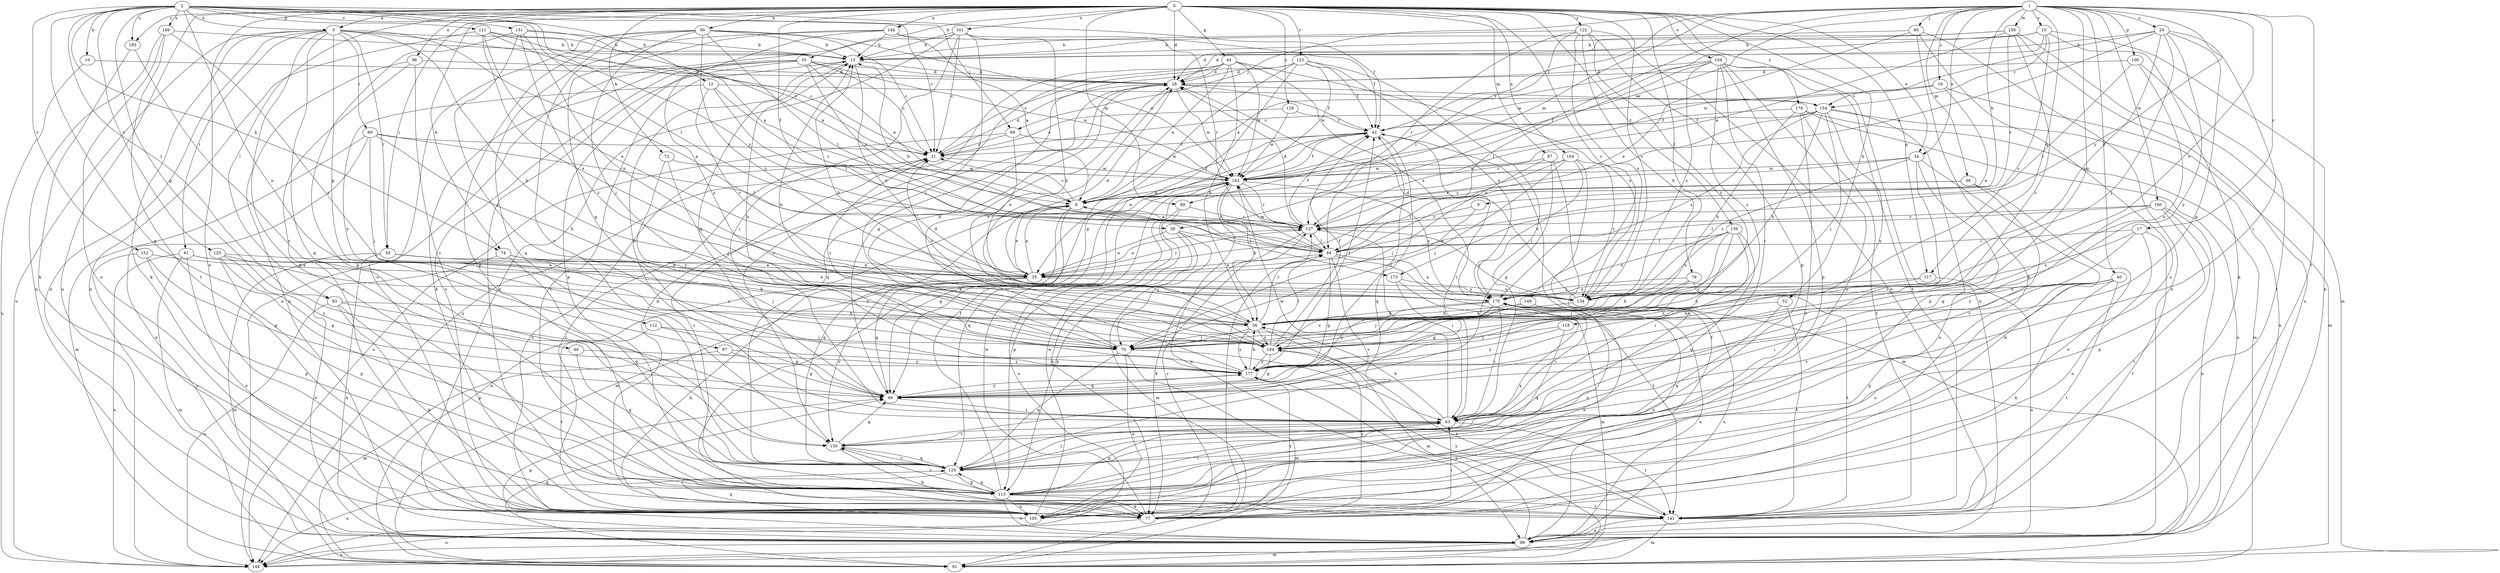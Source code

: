 strict digraph  {
0;
1;
2;
3;
6;
9;
10;
12;
13;
15;
16;
17;
20;
21;
28;
34;
35;
38;
40;
42;
44;
46;
49;
50;
52;
55;
56;
59;
60;
61;
63;
66;
69;
70;
72;
74;
77;
79;
83;
84;
87;
89;
90;
91;
96;
97;
99;
101;
104;
105;
108;
111;
112;
113;
117;
118;
120;
122;
123;
125;
127;
129;
134;
136;
141;
144;
148;
149;
151;
152;
154;
155;
159;
160;
162;
164;
169;
170;
173;
177;
178;
183;
184;
0 -> 3  [label=a];
0 -> 28  [label=d];
0 -> 34  [label=e];
0 -> 38  [label=f];
0 -> 44  [label=g];
0 -> 50  [label=h];
0 -> 52  [label=h];
0 -> 55  [label=h];
0 -> 59  [label=i];
0 -> 72  [label=k];
0 -> 74  [label=k];
0 -> 79  [label=l];
0 -> 83  [label=l];
0 -> 87  [label=m];
0 -> 89  [label=m];
0 -> 96  [label=n];
0 -> 101  [label=o];
0 -> 104  [label=o];
0 -> 105  [label=o];
0 -> 117  [label=q];
0 -> 122  [label=r];
0 -> 123  [label=r];
0 -> 129  [label=s];
0 -> 134  [label=s];
0 -> 136  [label=t];
0 -> 144  [label=u];
0 -> 148  [label=u];
0 -> 149  [label=v];
0 -> 164  [label=x];
0 -> 178  [label=z];
0 -> 183  [label=z];
1 -> 9  [label=b];
1 -> 15  [label=c];
1 -> 16  [label=c];
1 -> 17  [label=c];
1 -> 20  [label=c];
1 -> 34  [label=e];
1 -> 38  [label=f];
1 -> 40  [label=f];
1 -> 42  [label=f];
1 -> 66  [label=j];
1 -> 69  [label=j];
1 -> 89  [label=m];
1 -> 90  [label=m];
1 -> 108  [label=p];
1 -> 117  [label=q];
1 -> 118  [label=q];
1 -> 134  [label=s];
1 -> 141  [label=t];
1 -> 159  [label=w];
1 -> 160  [label=w];
1 -> 162  [label=w];
1 -> 173  [label=y];
2 -> 3  [label=a];
2 -> 10  [label=b];
2 -> 12  [label=b];
2 -> 21  [label=c];
2 -> 42  [label=f];
2 -> 46  [label=g];
2 -> 69  [label=j];
2 -> 74  [label=k];
2 -> 83  [label=l];
2 -> 84  [label=l];
2 -> 97  [label=n];
2 -> 111  [label=p];
2 -> 120  [label=q];
2 -> 125  [label=r];
2 -> 151  [label=v];
2 -> 152  [label=v];
2 -> 169  [label=x];
2 -> 173  [label=y];
2 -> 183  [label=z];
3 -> 13  [label=b];
3 -> 21  [label=c];
3 -> 35  [label=e];
3 -> 56  [label=h];
3 -> 59  [label=i];
3 -> 60  [label=i];
3 -> 61  [label=i];
3 -> 77  [label=k];
3 -> 99  [label=n];
3 -> 112  [label=p];
3 -> 113  [label=p];
3 -> 120  [label=q];
3 -> 148  [label=u];
6 -> 21  [label=c];
6 -> 35  [label=e];
6 -> 42  [label=f];
6 -> 49  [label=g];
6 -> 91  [label=m];
6 -> 120  [label=q];
6 -> 127  [label=r];
9 -> 35  [label=e];
9 -> 127  [label=r];
10 -> 28  [label=d];
10 -> 148  [label=u];
12 -> 84  [label=l];
12 -> 127  [label=r];
12 -> 134  [label=s];
12 -> 154  [label=v];
12 -> 177  [label=y];
13 -> 28  [label=d];
13 -> 49  [label=g];
13 -> 141  [label=t];
13 -> 170  [label=x];
15 -> 13  [label=b];
15 -> 28  [label=d];
15 -> 77  [label=k];
15 -> 99  [label=n];
15 -> 134  [label=s];
15 -> 154  [label=v];
15 -> 162  [label=w];
16 -> 21  [label=c];
16 -> 35  [label=e];
16 -> 91  [label=m];
16 -> 154  [label=v];
17 -> 84  [label=l];
17 -> 105  [label=o];
17 -> 134  [label=s];
17 -> 141  [label=t];
17 -> 177  [label=y];
20 -> 6  [label=a];
20 -> 13  [label=b];
20 -> 49  [label=g];
20 -> 63  [label=i];
20 -> 70  [label=j];
20 -> 162  [label=w];
20 -> 170  [label=x];
20 -> 177  [label=y];
21 -> 28  [label=d];
21 -> 162  [label=w];
28 -> 42  [label=f];
28 -> 120  [label=q];
28 -> 154  [label=v];
28 -> 162  [label=w];
28 -> 184  [label=z];
34 -> 63  [label=i];
34 -> 77  [label=k];
34 -> 105  [label=o];
34 -> 127  [label=r];
34 -> 134  [label=s];
34 -> 162  [label=w];
35 -> 6  [label=a];
35 -> 28  [label=d];
35 -> 49  [label=g];
35 -> 77  [label=k];
35 -> 127  [label=r];
35 -> 134  [label=s];
35 -> 155  [label=v];
38 -> 35  [label=e];
38 -> 70  [label=j];
38 -> 84  [label=l];
38 -> 91  [label=m];
38 -> 113  [label=p];
40 -> 63  [label=i];
40 -> 77  [label=k];
40 -> 105  [label=o];
40 -> 113  [label=p];
40 -> 141  [label=t];
40 -> 155  [label=v];
40 -> 170  [label=x];
42 -> 21  [label=c];
42 -> 35  [label=e];
42 -> 63  [label=i];
42 -> 120  [label=q];
44 -> 6  [label=a];
44 -> 28  [label=d];
44 -> 49  [label=g];
44 -> 56  [label=h];
44 -> 134  [label=s];
44 -> 148  [label=u];
44 -> 155  [label=v];
44 -> 162  [label=w];
44 -> 170  [label=x];
46 -> 120  [label=q];
46 -> 177  [label=y];
49 -> 42  [label=f];
49 -> 63  [label=i];
49 -> 177  [label=y];
50 -> 13  [label=b];
50 -> 21  [label=c];
50 -> 70  [label=j];
50 -> 84  [label=l];
50 -> 105  [label=o];
50 -> 113  [label=p];
50 -> 120  [label=q];
50 -> 134  [label=s];
50 -> 162  [label=w];
52 -> 56  [label=h];
52 -> 120  [label=q];
52 -> 141  [label=t];
55 -> 6  [label=a];
55 -> 21  [label=c];
55 -> 28  [label=d];
55 -> 77  [label=k];
55 -> 105  [label=o];
55 -> 113  [label=p];
55 -> 127  [label=r];
55 -> 141  [label=t];
55 -> 162  [label=w];
56 -> 13  [label=b];
56 -> 21  [label=c];
56 -> 70  [label=j];
56 -> 91  [label=m];
56 -> 127  [label=r];
56 -> 177  [label=y];
56 -> 184  [label=z];
59 -> 35  [label=e];
59 -> 70  [label=j];
59 -> 91  [label=m];
59 -> 99  [label=n];
60 -> 21  [label=c];
60 -> 56  [label=h];
60 -> 70  [label=j];
60 -> 84  [label=l];
60 -> 91  [label=m];
60 -> 99  [label=n];
61 -> 35  [label=e];
61 -> 56  [label=h];
61 -> 91  [label=m];
61 -> 105  [label=o];
61 -> 148  [label=u];
63 -> 13  [label=b];
63 -> 56  [label=h];
63 -> 113  [label=p];
63 -> 141  [label=t];
63 -> 155  [label=v];
63 -> 162  [label=w];
66 -> 13  [label=b];
66 -> 35  [label=e];
66 -> 77  [label=k];
66 -> 99  [label=n];
66 -> 105  [label=o];
69 -> 21  [label=c];
69 -> 35  [label=e];
69 -> 148  [label=u];
69 -> 162  [label=w];
70 -> 21  [label=c];
70 -> 28  [label=d];
70 -> 63  [label=i];
70 -> 91  [label=m];
70 -> 105  [label=o];
70 -> 120  [label=q];
72 -> 70  [label=j];
72 -> 162  [label=w];
72 -> 177  [label=y];
74 -> 35  [label=e];
74 -> 99  [label=n];
74 -> 120  [label=q];
74 -> 170  [label=x];
74 -> 184  [label=z];
77 -> 21  [label=c];
77 -> 28  [label=d];
77 -> 63  [label=i];
77 -> 84  [label=l];
77 -> 127  [label=r];
77 -> 148  [label=u];
77 -> 162  [label=w];
77 -> 170  [label=x];
77 -> 177  [label=y];
77 -> 184  [label=z];
79 -> 56  [label=h];
79 -> 70  [label=j];
79 -> 141  [label=t];
79 -> 170  [label=x];
83 -> 56  [label=h];
83 -> 63  [label=i];
83 -> 77  [label=k];
83 -> 113  [label=p];
83 -> 148  [label=u];
84 -> 13  [label=b];
84 -> 35  [label=e];
84 -> 49  [label=g];
84 -> 141  [label=t];
84 -> 155  [label=v];
84 -> 162  [label=w];
84 -> 170  [label=x];
87 -> 49  [label=g];
87 -> 70  [label=j];
87 -> 91  [label=m];
87 -> 162  [label=w];
89 -> 77  [label=k];
89 -> 113  [label=p];
89 -> 127  [label=r];
90 -> 6  [label=a];
90 -> 84  [label=l];
90 -> 105  [label=o];
90 -> 155  [label=v];
91 -> 6  [label=a];
91 -> 49  [label=g];
96 -> 28  [label=d];
96 -> 99  [label=n];
96 -> 105  [label=o];
96 -> 155  [label=v];
97 -> 49  [label=g];
97 -> 91  [label=m];
97 -> 177  [label=y];
99 -> 42  [label=f];
99 -> 49  [label=g];
99 -> 91  [label=m];
99 -> 148  [label=u];
99 -> 170  [label=x];
99 -> 177  [label=y];
101 -> 13  [label=b];
101 -> 21  [label=c];
101 -> 56  [label=h];
101 -> 63  [label=i];
101 -> 70  [label=j];
101 -> 99  [label=n];
101 -> 127  [label=r];
101 -> 148  [label=u];
104 -> 6  [label=a];
104 -> 28  [label=d];
104 -> 63  [label=i];
104 -> 84  [label=l];
104 -> 99  [label=n];
104 -> 105  [label=o];
104 -> 113  [label=p];
104 -> 134  [label=s];
104 -> 141  [label=t];
104 -> 184  [label=z];
105 -> 21  [label=c];
105 -> 120  [label=q];
105 -> 162  [label=w];
108 -> 28  [label=d];
108 -> 84  [label=l];
108 -> 141  [label=t];
108 -> 177  [label=y];
111 -> 6  [label=a];
111 -> 13  [label=b];
111 -> 21  [label=c];
111 -> 35  [label=e];
111 -> 99  [label=n];
111 -> 170  [label=x];
112 -> 49  [label=g];
112 -> 70  [label=j];
112 -> 141  [label=t];
113 -> 21  [label=c];
113 -> 42  [label=f];
113 -> 63  [label=i];
113 -> 77  [label=k];
113 -> 99  [label=n];
113 -> 105  [label=o];
113 -> 120  [label=q];
113 -> 141  [label=t];
113 -> 155  [label=v];
113 -> 170  [label=x];
117 -> 99  [label=n];
117 -> 170  [label=x];
117 -> 184  [label=z];
118 -> 70  [label=j];
118 -> 120  [label=q];
118 -> 177  [label=y];
120 -> 63  [label=i];
120 -> 113  [label=p];
120 -> 148  [label=u];
120 -> 155  [label=v];
120 -> 170  [label=x];
122 -> 13  [label=b];
122 -> 56  [label=h];
122 -> 84  [label=l];
122 -> 99  [label=n];
122 -> 113  [label=p];
122 -> 127  [label=r];
122 -> 134  [label=s];
122 -> 184  [label=z];
123 -> 21  [label=c];
123 -> 28  [label=d];
123 -> 42  [label=f];
123 -> 49  [label=g];
123 -> 63  [label=i];
123 -> 77  [label=k];
123 -> 162  [label=w];
123 -> 170  [label=x];
125 -> 35  [label=e];
125 -> 49  [label=g];
125 -> 113  [label=p];
125 -> 177  [label=y];
125 -> 184  [label=z];
127 -> 6  [label=a];
127 -> 28  [label=d];
127 -> 35  [label=e];
127 -> 42  [label=f];
127 -> 63  [label=i];
127 -> 77  [label=k];
127 -> 84  [label=l];
129 -> 21  [label=c];
129 -> 42  [label=f];
129 -> 162  [label=w];
134 -> 28  [label=d];
134 -> 56  [label=h];
134 -> 127  [label=r];
136 -> 63  [label=i];
136 -> 84  [label=l];
136 -> 120  [label=q];
136 -> 134  [label=s];
136 -> 170  [label=x];
136 -> 177  [label=y];
136 -> 184  [label=z];
141 -> 91  [label=m];
141 -> 99  [label=n];
141 -> 177  [label=y];
144 -> 6  [label=a];
144 -> 13  [label=b];
144 -> 42  [label=f];
144 -> 49  [label=g];
144 -> 155  [label=v];
144 -> 184  [label=z];
149 -> 56  [label=h];
149 -> 63  [label=i];
149 -> 70  [label=j];
149 -> 105  [label=o];
151 -> 6  [label=a];
151 -> 13  [label=b];
151 -> 113  [label=p];
151 -> 170  [label=x];
151 -> 177  [label=y];
151 -> 184  [label=z];
152 -> 35  [label=e];
152 -> 49  [label=g];
152 -> 105  [label=o];
152 -> 113  [label=p];
154 -> 42  [label=f];
154 -> 56  [label=h];
154 -> 70  [label=j];
154 -> 99  [label=n];
154 -> 113  [label=p];
154 -> 127  [label=r];
154 -> 170  [label=x];
154 -> 177  [label=y];
155 -> 49  [label=g];
155 -> 77  [label=k];
155 -> 120  [label=q];
159 -> 6  [label=a];
159 -> 13  [label=b];
159 -> 28  [label=d];
159 -> 91  [label=m];
159 -> 127  [label=r];
159 -> 148  [label=u];
159 -> 184  [label=z];
160 -> 49  [label=g];
160 -> 84  [label=l];
160 -> 99  [label=n];
160 -> 113  [label=p];
160 -> 127  [label=r];
160 -> 141  [label=t];
162 -> 6  [label=a];
162 -> 42  [label=f];
162 -> 56  [label=h];
162 -> 99  [label=n];
162 -> 120  [label=q];
162 -> 127  [label=r];
162 -> 148  [label=u];
162 -> 170  [label=x];
164 -> 70  [label=j];
164 -> 120  [label=q];
164 -> 127  [label=r];
164 -> 134  [label=s];
164 -> 162  [label=w];
164 -> 170  [label=x];
169 -> 13  [label=b];
169 -> 99  [label=n];
169 -> 105  [label=o];
169 -> 141  [label=t];
169 -> 184  [label=z];
170 -> 56  [label=h];
170 -> 63  [label=i];
170 -> 99  [label=n];
170 -> 177  [label=y];
170 -> 184  [label=z];
173 -> 49  [label=g];
173 -> 91  [label=m];
173 -> 134  [label=s];
177 -> 13  [label=b];
177 -> 28  [label=d];
177 -> 42  [label=f];
177 -> 49  [label=g];
177 -> 56  [label=h];
178 -> 42  [label=f];
178 -> 56  [label=h];
178 -> 91  [label=m];
178 -> 105  [label=o];
178 -> 141  [label=t];
178 -> 148  [label=u];
183 -> 77  [label=k];
183 -> 155  [label=v];
184 -> 13  [label=b];
184 -> 42  [label=f];
184 -> 49  [label=g];
184 -> 84  [label=l];
184 -> 141  [label=t];
184 -> 177  [label=y];
}
